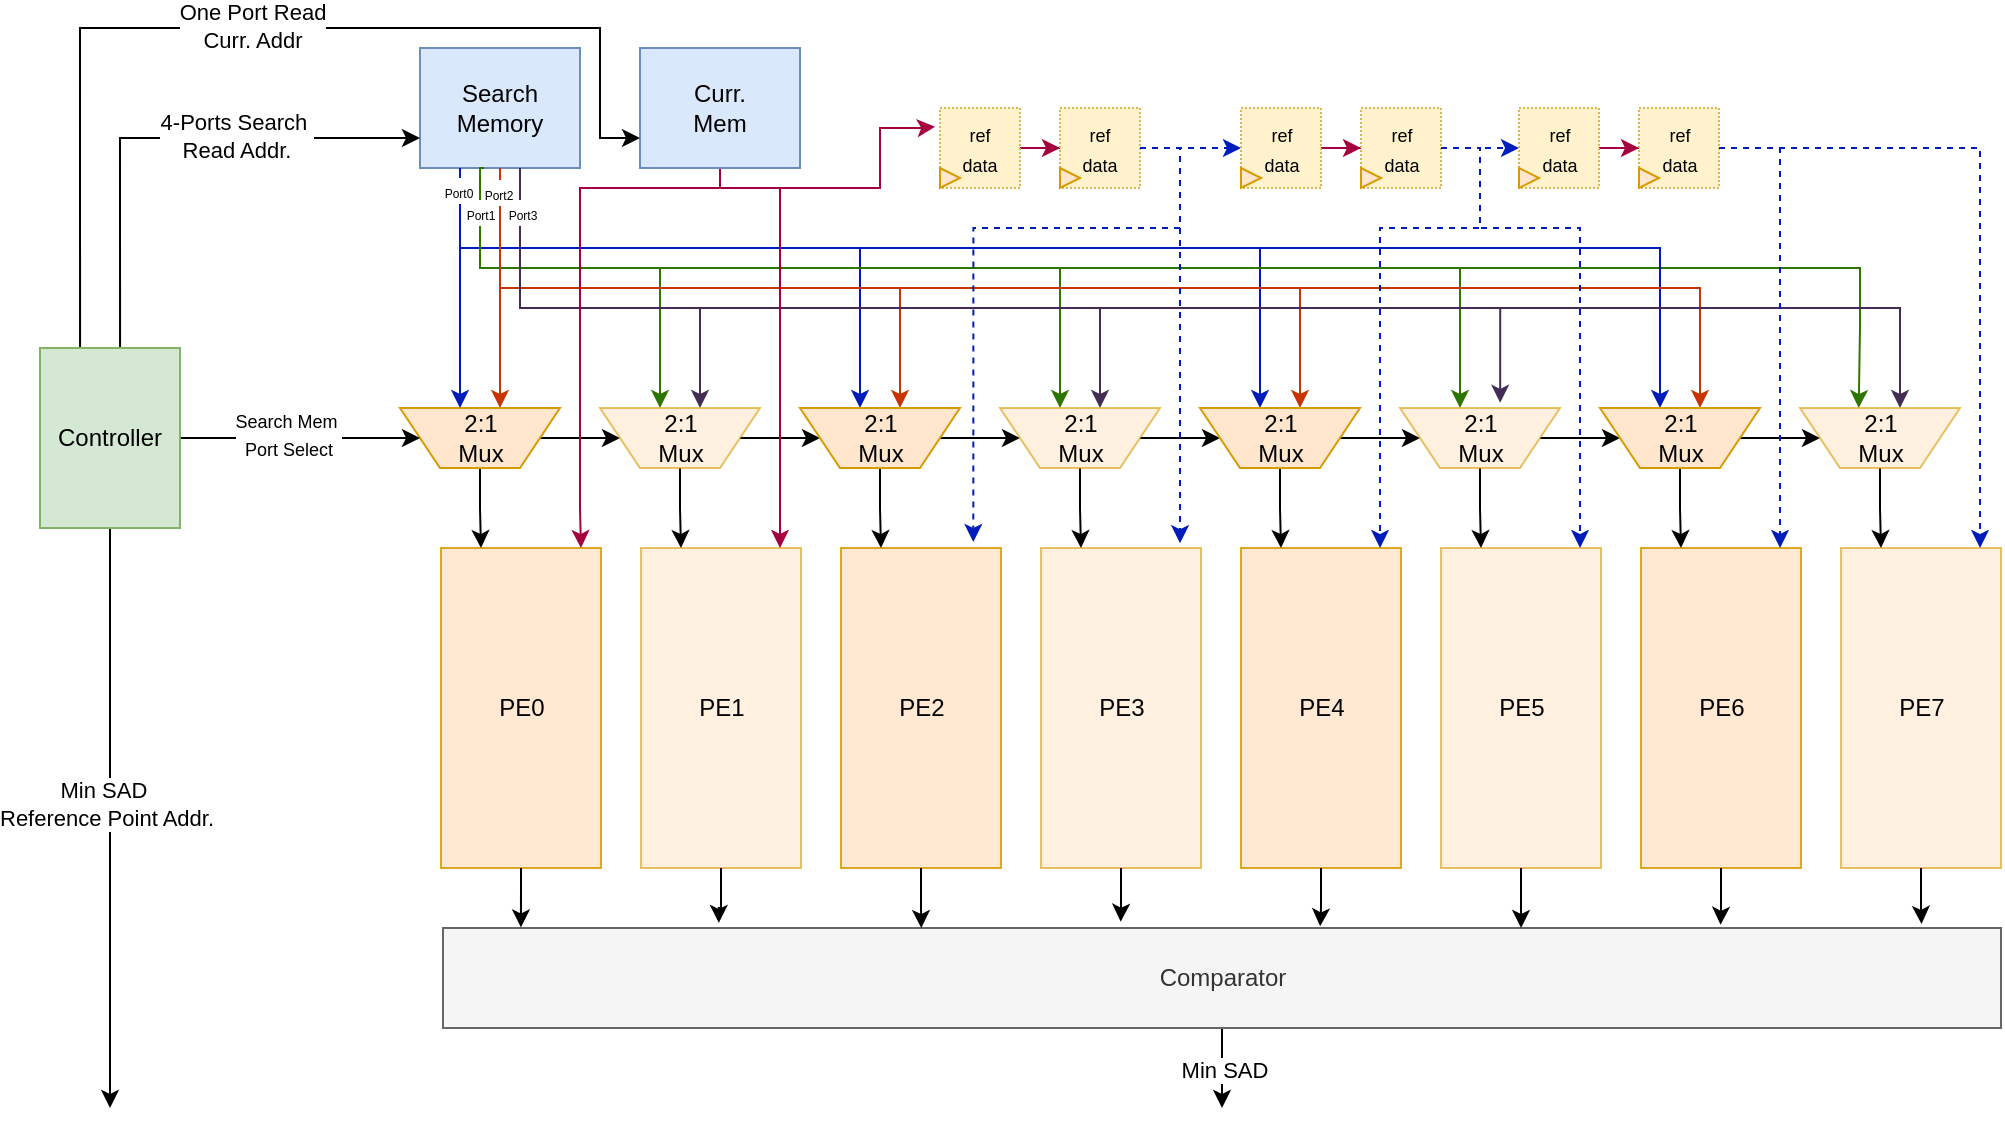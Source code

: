 <mxfile version="26.2.14">
  <diagram name="Page-1" id="6sj2_sBwCkuErFWZnI-U">
    <mxGraphModel dx="2003" dy="1590" grid="1" gridSize="10" guides="1" tooltips="1" connect="1" arrows="1" fold="1" page="1" pageScale="1" pageWidth="850" pageHeight="1100" math="0" shadow="0">
      <root>
        <mxCell id="0" />
        <mxCell id="1" parent="0" />
        <mxCell id="Qzq5Au75-i9ZICAU_dAc-1" value="PE0" style="rounded=0;whiteSpace=wrap;html=1;fillColor=#ffe6cc;strokeColor=#d79b00;opacity=85;" vertex="1" parent="1">
          <mxGeometry x="-239.5" y="300" width="80" height="160" as="geometry" />
        </mxCell>
        <mxCell id="Qzq5Au75-i9ZICAU_dAc-2" value="PE1" style="rounded=0;whiteSpace=wrap;html=1;fillColor=#ffe6cc;strokeColor=#d79b00;opacity=60;" vertex="1" parent="1">
          <mxGeometry x="-139.5" y="300" width="80" height="160" as="geometry" />
        </mxCell>
        <mxCell id="Qzq5Au75-i9ZICAU_dAc-3" value="PE2" style="rounded=0;whiteSpace=wrap;html=1;fillColor=#ffe6cc;strokeColor=#d79b00;opacity=85;" vertex="1" parent="1">
          <mxGeometry x="-39.5" y="300" width="80" height="160" as="geometry" />
        </mxCell>
        <mxCell id="Qzq5Au75-i9ZICAU_dAc-4" value="PE3" style="rounded=0;whiteSpace=wrap;html=1;opacity=60;fillColor=#ffe6cc;strokeColor=#d79b00;" vertex="1" parent="1">
          <mxGeometry x="60.5" y="300" width="80" height="160" as="geometry" />
        </mxCell>
        <mxCell id="Qzq5Au75-i9ZICAU_dAc-5" value="PE4" style="rounded=0;whiteSpace=wrap;html=1;fillColor=#ffe6cc;strokeColor=#d79b00;opacity=85;" vertex="1" parent="1">
          <mxGeometry x="160.5" y="300" width="80" height="160" as="geometry" />
        </mxCell>
        <mxCell id="Qzq5Au75-i9ZICAU_dAc-6" value="PE5" style="rounded=0;whiteSpace=wrap;html=1;opacity=60;fillColor=#ffe6cc;strokeColor=#d79b00;" vertex="1" parent="1">
          <mxGeometry x="260.5" y="300" width="80" height="160" as="geometry" />
        </mxCell>
        <mxCell id="Qzq5Au75-i9ZICAU_dAc-7" value="PE6" style="rounded=0;whiteSpace=wrap;html=1;fillColor=#ffe6cc;strokeColor=#d79b00;opacity=85;" vertex="1" parent="1">
          <mxGeometry x="360.5" y="300" width="80" height="160" as="geometry" />
        </mxCell>
        <mxCell id="Qzq5Au75-i9ZICAU_dAc-8" value="PE7" style="rounded=0;whiteSpace=wrap;html=1;opacity=60;fillColor=#ffe6cc;strokeColor=#d79b00;" vertex="1" parent="1">
          <mxGeometry x="460.5" y="300" width="80" height="160" as="geometry" />
        </mxCell>
        <mxCell id="Qzq5Au75-i9ZICAU_dAc-58" style="edgeStyle=orthogonalEdgeStyle;rounded=0;orthogonalLoop=1;jettySize=auto;html=1;entryX=0.633;entryY=1;entryDx=0;entryDy=0;entryPerimeter=0;fillColor=#60a917;strokeColor=#2D7600;" edge="1" parent="1" source="Qzq5Au75-i9ZICAU_dAc-9" target="Qzq5Au75-i9ZICAU_dAc-91">
          <mxGeometry relative="1" as="geometry">
            <mxPoint x="480" y="190" as="targetPoint" />
            <Array as="points">
              <mxPoint x="-220" y="160" />
              <mxPoint x="470" y="160" />
              <mxPoint x="470" y="190" />
              <mxPoint x="469" y="190" />
            </Array>
          </mxGeometry>
        </mxCell>
        <mxCell id="Qzq5Au75-i9ZICAU_dAc-9" value="Search Memory" style="rounded=0;whiteSpace=wrap;html=1;fillColor=#dae8fc;strokeColor=#6c8ebf;" vertex="1" parent="1">
          <mxGeometry x="-250" y="50" width="80" height="60" as="geometry" />
        </mxCell>
        <mxCell id="Qzq5Au75-i9ZICAU_dAc-26" style="edgeStyle=orthogonalEdgeStyle;rounded=0;orthogonalLoop=1;jettySize=auto;html=1;entryX=0.625;entryY=1;entryDx=0;entryDy=0;entryPerimeter=0;fillColor=#0050ef;strokeColor=#001DBC;" edge="1" parent="1" target="Qzq5Au75-i9ZICAU_dAc-76">
          <mxGeometry relative="1" as="geometry">
            <mxPoint x="-230" y="110" as="sourcePoint" />
            <mxPoint x="-30" y="180" as="targetPoint" />
            <Array as="points">
              <mxPoint x="-230" y="150" />
              <mxPoint x="-30" y="150" />
            </Array>
          </mxGeometry>
        </mxCell>
        <mxCell id="Qzq5Au75-i9ZICAU_dAc-27" style="edgeStyle=orthogonalEdgeStyle;rounded=0;orthogonalLoop=1;jettySize=auto;html=1;entryX=0.625;entryY=1;entryDx=0;entryDy=0;entryPerimeter=0;fillColor=#0050ef;strokeColor=#001DBC;" edge="1" parent="1" target="Qzq5Au75-i9ZICAU_dAc-88">
          <mxGeometry relative="1" as="geometry">
            <mxPoint x="-230" y="110" as="sourcePoint" />
            <mxPoint x="370" y="180" as="targetPoint" />
            <Array as="points">
              <mxPoint x="-230" y="150" />
              <mxPoint x="370" y="150" />
            </Array>
          </mxGeometry>
        </mxCell>
        <mxCell id="Qzq5Au75-i9ZICAU_dAc-28" style="edgeStyle=orthogonalEdgeStyle;rounded=0;orthogonalLoop=1;jettySize=auto;html=1;exitX=0.5;exitY=1;exitDx=0;exitDy=0;entryX=0.625;entryY=1;entryDx=0;entryDy=0;entryPerimeter=0;fillColor=#0050ef;strokeColor=#001DBC;" edge="1" parent="1" target="Qzq5Au75-i9ZICAU_dAc-82">
          <mxGeometry relative="1" as="geometry">
            <mxPoint x="-230" y="110" as="sourcePoint" />
            <mxPoint x="170" y="180" as="targetPoint" />
            <Array as="points">
              <mxPoint x="-230" y="150" />
              <mxPoint x="170" y="150" />
            </Array>
          </mxGeometry>
        </mxCell>
        <mxCell id="Qzq5Au75-i9ZICAU_dAc-37" style="edgeStyle=orthogonalEdgeStyle;rounded=0;orthogonalLoop=1;jettySize=auto;html=1;entryX=0.625;entryY=1;entryDx=0;entryDy=0;entryPerimeter=0;fillColor=#60a917;strokeColor=#2D7600;" edge="1" parent="1" target="Qzq5Au75-i9ZICAU_dAc-73">
          <mxGeometry relative="1" as="geometry">
            <mxPoint x="-220" y="120" as="sourcePoint" />
            <mxPoint x="-120" y="190" as="targetPoint" />
            <Array as="points">
              <mxPoint x="-220" y="160" />
              <mxPoint x="-130" y="160" />
            </Array>
          </mxGeometry>
        </mxCell>
        <mxCell id="Qzq5Au75-i9ZICAU_dAc-38" style="edgeStyle=orthogonalEdgeStyle;rounded=0;orthogonalLoop=1;jettySize=auto;html=1;entryX=0.625;entryY=1;entryDx=0;entryDy=0;entryPerimeter=0;fillColor=#60a917;strokeColor=#2D7600;" edge="1" parent="1" target="Qzq5Au75-i9ZICAU_dAc-79">
          <mxGeometry relative="1" as="geometry">
            <mxPoint x="-220" y="120" as="sourcePoint" />
            <mxPoint x="80" y="190" as="targetPoint" />
            <Array as="points">
              <mxPoint x="-220" y="160" />
              <mxPoint x="70" y="160" />
            </Array>
          </mxGeometry>
        </mxCell>
        <mxCell id="Qzq5Au75-i9ZICAU_dAc-39" style="edgeStyle=orthogonalEdgeStyle;rounded=0;orthogonalLoop=1;jettySize=auto;html=1;entryX=0.625;entryY=1;entryDx=0;entryDy=0;entryPerimeter=0;fillColor=#60a917;strokeColor=#2D7600;" edge="1" parent="1" target="Qzq5Au75-i9ZICAU_dAc-85">
          <mxGeometry relative="1" as="geometry">
            <mxPoint x="-218" y="110" as="sourcePoint" />
            <mxPoint x="270" y="190" as="targetPoint" />
            <Array as="points">
              <mxPoint x="-220" y="110" />
              <mxPoint x="-220" y="160" />
              <mxPoint x="270" y="160" />
            </Array>
          </mxGeometry>
        </mxCell>
        <mxCell id="Qzq5Au75-i9ZICAU_dAc-67" value="&lt;font style=&quot;font-size: 6px;&quot;&gt;Port1&lt;/font&gt;" style="edgeLabel;html=1;align=center;verticalAlign=middle;resizable=0;points=[];" vertex="1" connectable="0" parent="Qzq5Au75-i9ZICAU_dAc-39">
          <mxGeometry x="-0.931" relative="1" as="geometry">
            <mxPoint y="3" as="offset" />
          </mxGeometry>
        </mxCell>
        <mxCell id="Qzq5Au75-i9ZICAU_dAc-42" style="edgeStyle=orthogonalEdgeStyle;rounded=0;orthogonalLoop=1;jettySize=auto;html=1;entryX=0.375;entryY=1;entryDx=0;entryDy=0;entryPerimeter=0;fillColor=#fa6800;strokeColor=#C73500;" edge="1" parent="1" target="Qzq5Au75-i9ZICAU_dAc-76">
          <mxGeometry relative="1" as="geometry">
            <mxPoint x="-210" y="130" as="sourcePoint" />
            <mxPoint x="-10" y="200" as="targetPoint" />
            <Array as="points">
              <mxPoint x="-210" y="170" />
              <mxPoint x="-10" y="170" />
            </Array>
          </mxGeometry>
        </mxCell>
        <mxCell id="Qzq5Au75-i9ZICAU_dAc-43" style="edgeStyle=orthogonalEdgeStyle;rounded=0;orthogonalLoop=1;jettySize=auto;html=1;entryX=0.375;entryY=1;entryDx=0;entryDy=0;entryPerimeter=0;fillColor=#fa6800;strokeColor=#C73500;" edge="1" parent="1" target="Qzq5Au75-i9ZICAU_dAc-88">
          <mxGeometry relative="1" as="geometry">
            <mxPoint x="-210" y="130" as="sourcePoint" />
            <mxPoint x="390" y="200" as="targetPoint" />
            <Array as="points">
              <mxPoint x="-210" y="170" />
              <mxPoint x="390" y="170" />
            </Array>
          </mxGeometry>
        </mxCell>
        <mxCell id="Qzq5Au75-i9ZICAU_dAc-44" style="edgeStyle=orthogonalEdgeStyle;rounded=0;orthogonalLoop=1;jettySize=auto;html=1;exitX=0.5;exitY=1;exitDx=0;exitDy=0;entryX=0.375;entryY=1;entryDx=0;entryDy=0;entryPerimeter=0;fillColor=#fa6800;strokeColor=#C73500;" edge="1" parent="1" source="Qzq5Au75-i9ZICAU_dAc-9" target="Qzq5Au75-i9ZICAU_dAc-82">
          <mxGeometry relative="1" as="geometry">
            <mxPoint x="-210" y="130" as="sourcePoint" />
            <mxPoint x="190" y="200" as="targetPoint" />
            <Array as="points">
              <mxPoint x="-210" y="170" />
              <mxPoint x="190" y="170" />
            </Array>
          </mxGeometry>
        </mxCell>
        <mxCell id="Qzq5Au75-i9ZICAU_dAc-53" style="edgeStyle=orthogonalEdgeStyle;rounded=0;orthogonalLoop=1;jettySize=auto;html=1;entryX=0.375;entryY=1;entryDx=0;entryDy=0;entryPerimeter=0;fillColor=#76608a;strokeColor=#432D57;" edge="1" parent="1" target="Qzq5Au75-i9ZICAU_dAc-73">
          <mxGeometry relative="1" as="geometry">
            <mxPoint x="-200" y="140" as="sourcePoint" />
            <mxPoint x="-100" y="210" as="targetPoint" />
            <Array as="points">
              <mxPoint x="-200" y="180" />
              <mxPoint x="-110" y="180" />
            </Array>
          </mxGeometry>
        </mxCell>
        <mxCell id="Qzq5Au75-i9ZICAU_dAc-54" style="edgeStyle=orthogonalEdgeStyle;rounded=0;orthogonalLoop=1;jettySize=auto;html=1;entryX=0.375;entryY=1;entryDx=0;entryDy=0;entryPerimeter=0;fillColor=#76608a;strokeColor=#432D57;" edge="1" parent="1" target="Qzq5Au75-i9ZICAU_dAc-79">
          <mxGeometry relative="1" as="geometry">
            <mxPoint x="-200" y="140" as="sourcePoint" />
            <mxPoint x="100" y="210" as="targetPoint" />
            <Array as="points">
              <mxPoint x="-200" y="180" />
              <mxPoint x="90" y="180" />
            </Array>
          </mxGeometry>
        </mxCell>
        <mxCell id="Qzq5Au75-i9ZICAU_dAc-56" style="edgeStyle=orthogonalEdgeStyle;rounded=0;orthogonalLoop=1;jettySize=auto;html=1;exitX=0.625;exitY=1;exitDx=0;exitDy=0;exitPerimeter=0;entryX=0.375;entryY=1;entryDx=0;entryDy=0;entryPerimeter=0;fillColor=#76608a;strokeColor=#432D57;" edge="1" parent="1" source="Qzq5Au75-i9ZICAU_dAc-9" target="Qzq5Au75-i9ZICAU_dAc-91">
          <mxGeometry relative="1" as="geometry">
            <mxPoint x="-200" y="140" as="sourcePoint" />
            <mxPoint x="500" y="210" as="targetPoint" />
            <Array as="points">
              <mxPoint x="-200" y="180" />
              <mxPoint x="490" y="180" />
            </Array>
          </mxGeometry>
        </mxCell>
        <mxCell id="Qzq5Au75-i9ZICAU_dAc-71" style="edgeStyle=orthogonalEdgeStyle;rounded=0;orthogonalLoop=1;jettySize=auto;html=1;entryX=0.25;entryY=0;entryDx=0;entryDy=0;" edge="1" parent="1" source="Qzq5Au75-i9ZICAU_dAc-60" target="Qzq5Au75-i9ZICAU_dAc-1">
          <mxGeometry relative="1" as="geometry" />
        </mxCell>
        <mxCell id="Qzq5Au75-i9ZICAU_dAc-97" style="edgeStyle=orthogonalEdgeStyle;rounded=0;orthogonalLoop=1;jettySize=auto;html=1;exitX=0;exitY=0.5;exitDx=0;exitDy=0;entryX=1;entryY=0.5;entryDx=0;entryDy=0;" edge="1" parent="1" source="Qzq5Au75-i9ZICAU_dAc-60" target="Qzq5Au75-i9ZICAU_dAc-73">
          <mxGeometry relative="1" as="geometry" />
        </mxCell>
        <mxCell id="Qzq5Au75-i9ZICAU_dAc-60" value="" style="shape=trapezoid;perimeter=trapezoidPerimeter;whiteSpace=wrap;html=1;fixedSize=1;rotation=-180;fillColor=#ffe6cc;strokeColor=#d79b00;" vertex="1" parent="1">
          <mxGeometry x="-260" y="230" width="80" height="30" as="geometry" />
        </mxCell>
        <mxCell id="Qzq5Au75-i9ZICAU_dAc-61" value="2:1 Mux" style="text;html=1;align=center;verticalAlign=middle;whiteSpace=wrap;rounded=0;" vertex="1" parent="1">
          <mxGeometry x="-239.5" y="235" width="39" height="20" as="geometry" />
        </mxCell>
        <mxCell id="Qzq5Au75-i9ZICAU_dAc-72" style="edgeStyle=orthogonalEdgeStyle;rounded=0;orthogonalLoop=1;jettySize=auto;html=1;entryX=0.25;entryY=0;entryDx=0;entryDy=0;" edge="1" parent="1" source="Qzq5Au75-i9ZICAU_dAc-73" target="Qzq5Au75-i9ZICAU_dAc-2">
          <mxGeometry relative="1" as="geometry">
            <mxPoint x="-120" y="280" as="targetPoint" />
          </mxGeometry>
        </mxCell>
        <mxCell id="Qzq5Au75-i9ZICAU_dAc-98" style="edgeStyle=orthogonalEdgeStyle;rounded=0;orthogonalLoop=1;jettySize=auto;html=1;entryX=1;entryY=0.5;entryDx=0;entryDy=0;" edge="1" parent="1" source="Qzq5Au75-i9ZICAU_dAc-73" target="Qzq5Au75-i9ZICAU_dAc-76">
          <mxGeometry relative="1" as="geometry" />
        </mxCell>
        <mxCell id="Qzq5Au75-i9ZICAU_dAc-73" value="" style="shape=trapezoid;perimeter=trapezoidPerimeter;whiteSpace=wrap;html=1;fixedSize=1;rotation=-180;fillColor=#ffe6cc;strokeColor=#d79b00;opacity=60;" vertex="1" parent="1">
          <mxGeometry x="-160" y="230" width="80" height="30" as="geometry" />
        </mxCell>
        <mxCell id="Qzq5Au75-i9ZICAU_dAc-74" value="2:1 Mux" style="text;html=1;align=center;verticalAlign=middle;whiteSpace=wrap;rounded=0;" vertex="1" parent="1">
          <mxGeometry x="-139.5" y="235" width="39" height="20" as="geometry" />
        </mxCell>
        <mxCell id="Qzq5Au75-i9ZICAU_dAc-75" style="edgeStyle=orthogonalEdgeStyle;rounded=0;orthogonalLoop=1;jettySize=auto;html=1;entryX=0.25;entryY=0;entryDx=0;entryDy=0;" edge="1" parent="1" source="Qzq5Au75-i9ZICAU_dAc-76" target="Qzq5Au75-i9ZICAU_dAc-3">
          <mxGeometry relative="1" as="geometry">
            <mxPoint x="-20" y="280" as="targetPoint" />
          </mxGeometry>
        </mxCell>
        <mxCell id="Qzq5Au75-i9ZICAU_dAc-100" style="edgeStyle=orthogonalEdgeStyle;rounded=0;orthogonalLoop=1;jettySize=auto;html=1;" edge="1" parent="1" source="Qzq5Au75-i9ZICAU_dAc-76" target="Qzq5Au75-i9ZICAU_dAc-79">
          <mxGeometry relative="1" as="geometry" />
        </mxCell>
        <mxCell id="Qzq5Au75-i9ZICAU_dAc-76" value="" style="shape=trapezoid;perimeter=trapezoidPerimeter;whiteSpace=wrap;html=1;fixedSize=1;rotation=-180;fillColor=#ffe6cc;strokeColor=#d79b00;" vertex="1" parent="1">
          <mxGeometry x="-60" y="230" width="80" height="30" as="geometry" />
        </mxCell>
        <mxCell id="Qzq5Au75-i9ZICAU_dAc-77" value="2:1 Mux" style="text;html=1;align=center;verticalAlign=middle;whiteSpace=wrap;rounded=0;" vertex="1" parent="1">
          <mxGeometry x="-39.5" y="235" width="39" height="20" as="geometry" />
        </mxCell>
        <mxCell id="Qzq5Au75-i9ZICAU_dAc-78" style="edgeStyle=orthogonalEdgeStyle;rounded=0;orthogonalLoop=1;jettySize=auto;html=1;entryX=0.25;entryY=0;entryDx=0;entryDy=0;" edge="1" parent="1" source="Qzq5Au75-i9ZICAU_dAc-79" target="Qzq5Au75-i9ZICAU_dAc-4">
          <mxGeometry relative="1" as="geometry">
            <mxPoint x="80" y="280" as="targetPoint" />
          </mxGeometry>
        </mxCell>
        <mxCell id="Qzq5Au75-i9ZICAU_dAc-101" style="edgeStyle=orthogonalEdgeStyle;rounded=0;orthogonalLoop=1;jettySize=auto;html=1;" edge="1" parent="1" source="Qzq5Au75-i9ZICAU_dAc-79" target="Qzq5Au75-i9ZICAU_dAc-82">
          <mxGeometry relative="1" as="geometry" />
        </mxCell>
        <mxCell id="Qzq5Au75-i9ZICAU_dAc-79" value="" style="shape=trapezoid;perimeter=trapezoidPerimeter;whiteSpace=wrap;html=1;fixedSize=1;rotation=-180;opacity=60;fillColor=#ffe6cc;strokeColor=#d79b00;" vertex="1" parent="1">
          <mxGeometry x="40" y="230" width="80" height="30" as="geometry" />
        </mxCell>
        <mxCell id="Qzq5Au75-i9ZICAU_dAc-80" value="2:1 Mux" style="text;html=1;align=center;verticalAlign=middle;whiteSpace=wrap;rounded=0;" vertex="1" parent="1">
          <mxGeometry x="60.5" y="235" width="39" height="20" as="geometry" />
        </mxCell>
        <mxCell id="Qzq5Au75-i9ZICAU_dAc-81" style="edgeStyle=orthogonalEdgeStyle;rounded=0;orthogonalLoop=1;jettySize=auto;html=1;entryX=0.25;entryY=0;entryDx=0;entryDy=0;" edge="1" parent="1" source="Qzq5Au75-i9ZICAU_dAc-82" target="Qzq5Au75-i9ZICAU_dAc-5">
          <mxGeometry relative="1" as="geometry">
            <mxPoint x="180" y="280" as="targetPoint" />
          </mxGeometry>
        </mxCell>
        <mxCell id="Qzq5Au75-i9ZICAU_dAc-102" style="edgeStyle=orthogonalEdgeStyle;rounded=0;orthogonalLoop=1;jettySize=auto;html=1;exitX=0;exitY=0.5;exitDx=0;exitDy=0;" edge="1" parent="1" source="Qzq5Au75-i9ZICAU_dAc-82" target="Qzq5Au75-i9ZICAU_dAc-85">
          <mxGeometry relative="1" as="geometry" />
        </mxCell>
        <mxCell id="Qzq5Au75-i9ZICAU_dAc-82" value="" style="shape=trapezoid;perimeter=trapezoidPerimeter;whiteSpace=wrap;html=1;fixedSize=1;rotation=-180;fillColor=#ffe6cc;strokeColor=#d79b00;" vertex="1" parent="1">
          <mxGeometry x="140" y="230" width="80" height="30" as="geometry" />
        </mxCell>
        <mxCell id="Qzq5Au75-i9ZICAU_dAc-83" value="2:1 Mux" style="text;html=1;align=center;verticalAlign=middle;whiteSpace=wrap;rounded=0;" vertex="1" parent="1">
          <mxGeometry x="160.5" y="235" width="39" height="20" as="geometry" />
        </mxCell>
        <mxCell id="Qzq5Au75-i9ZICAU_dAc-84" style="edgeStyle=orthogonalEdgeStyle;rounded=0;orthogonalLoop=1;jettySize=auto;html=1;entryX=0.25;entryY=0;entryDx=0;entryDy=0;" edge="1" parent="1" source="Qzq5Au75-i9ZICAU_dAc-85" target="Qzq5Au75-i9ZICAU_dAc-6">
          <mxGeometry relative="1" as="geometry">
            <mxPoint x="280" y="280" as="targetPoint" />
          </mxGeometry>
        </mxCell>
        <mxCell id="Qzq5Au75-i9ZICAU_dAc-103" style="edgeStyle=orthogonalEdgeStyle;rounded=0;orthogonalLoop=1;jettySize=auto;html=1;exitX=0;exitY=0.5;exitDx=0;exitDy=0;" edge="1" parent="1" source="Qzq5Au75-i9ZICAU_dAc-85" target="Qzq5Au75-i9ZICAU_dAc-88">
          <mxGeometry relative="1" as="geometry" />
        </mxCell>
        <mxCell id="Qzq5Au75-i9ZICAU_dAc-85" value="" style="shape=trapezoid;perimeter=trapezoidPerimeter;whiteSpace=wrap;html=1;fixedSize=1;rotation=-180;opacity=60;fillColor=#ffe6cc;strokeColor=#d79b00;" vertex="1" parent="1">
          <mxGeometry x="240" y="230" width="80" height="30" as="geometry" />
        </mxCell>
        <mxCell id="Qzq5Au75-i9ZICAU_dAc-86" value="2:1 Mux" style="text;html=1;align=center;verticalAlign=middle;whiteSpace=wrap;rounded=0;" vertex="1" parent="1">
          <mxGeometry x="260.5" y="235" width="39" height="20" as="geometry" />
        </mxCell>
        <mxCell id="Qzq5Au75-i9ZICAU_dAc-87" style="edgeStyle=orthogonalEdgeStyle;rounded=0;orthogonalLoop=1;jettySize=auto;html=1;entryX=0.25;entryY=0;entryDx=0;entryDy=0;" edge="1" parent="1" source="Qzq5Au75-i9ZICAU_dAc-88" target="Qzq5Au75-i9ZICAU_dAc-7">
          <mxGeometry relative="1" as="geometry">
            <mxPoint x="380" y="280" as="targetPoint" />
          </mxGeometry>
        </mxCell>
        <mxCell id="Qzq5Au75-i9ZICAU_dAc-104" style="edgeStyle=orthogonalEdgeStyle;rounded=0;orthogonalLoop=1;jettySize=auto;html=1;exitX=0;exitY=0.5;exitDx=0;exitDy=0;" edge="1" parent="1" source="Qzq5Au75-i9ZICAU_dAc-88" target="Qzq5Au75-i9ZICAU_dAc-91">
          <mxGeometry relative="1" as="geometry" />
        </mxCell>
        <mxCell id="Qzq5Au75-i9ZICAU_dAc-88" value="" style="shape=trapezoid;perimeter=trapezoidPerimeter;whiteSpace=wrap;html=1;fixedSize=1;rotation=-180;fillColor=#ffe6cc;strokeColor=#d79b00;" vertex="1" parent="1">
          <mxGeometry x="340" y="230" width="80" height="30" as="geometry" />
        </mxCell>
        <mxCell id="Qzq5Au75-i9ZICAU_dAc-89" value="2:1 Mux" style="text;html=1;align=center;verticalAlign=middle;whiteSpace=wrap;rounded=0;" vertex="1" parent="1">
          <mxGeometry x="360.5" y="235" width="39" height="20" as="geometry" />
        </mxCell>
        <mxCell id="Qzq5Au75-i9ZICAU_dAc-90" style="edgeStyle=orthogonalEdgeStyle;rounded=0;orthogonalLoop=1;jettySize=auto;html=1;entryX=0.25;entryY=0;entryDx=0;entryDy=0;" edge="1" parent="1" source="Qzq5Au75-i9ZICAU_dAc-91" target="Qzq5Au75-i9ZICAU_dAc-8">
          <mxGeometry relative="1" as="geometry">
            <mxPoint x="480" y="280" as="targetPoint" />
          </mxGeometry>
        </mxCell>
        <mxCell id="Qzq5Au75-i9ZICAU_dAc-91" value="" style="shape=trapezoid;perimeter=trapezoidPerimeter;whiteSpace=wrap;html=1;fixedSize=1;rotation=-180;opacity=60;fillColor=#ffe6cc;strokeColor=#d79b00;" vertex="1" parent="1">
          <mxGeometry x="440" y="230" width="80" height="30" as="geometry" />
        </mxCell>
        <mxCell id="Qzq5Au75-i9ZICAU_dAc-92" value="2:1 Mux" style="text;html=1;align=center;verticalAlign=middle;whiteSpace=wrap;rounded=0;" vertex="1" parent="1">
          <mxGeometry x="460.5" y="235" width="39" height="20" as="geometry" />
        </mxCell>
        <mxCell id="Qzq5Au75-i9ZICAU_dAc-93" style="edgeStyle=orthogonalEdgeStyle;rounded=0;orthogonalLoop=1;jettySize=auto;html=1;entryX=0.374;entryY=1.087;entryDx=0;entryDy=0;entryPerimeter=0;fillColor=#76608a;strokeColor=#432D57;" edge="1" parent="1" source="Qzq5Au75-i9ZICAU_dAc-9" target="Qzq5Au75-i9ZICAU_dAc-85">
          <mxGeometry relative="1" as="geometry">
            <Array as="points">
              <mxPoint x="-200" y="180" />
              <mxPoint x="290" y="180" />
            </Array>
          </mxGeometry>
        </mxCell>
        <mxCell id="Qzq5Au75-i9ZICAU_dAc-94" value="&lt;span style=&quot;font-size: 6px;&quot;&gt;Port3&lt;/span&gt;" style="edgeLabel;html=1;align=center;verticalAlign=middle;resizable=0;points=[];" vertex="1" connectable="0" parent="Qzq5Au75-i9ZICAU_dAc-93">
          <mxGeometry x="-0.941" y="-2" relative="1" as="geometry">
            <mxPoint x="3" y="4" as="offset" />
          </mxGeometry>
        </mxCell>
        <mxCell id="Qzq5Au75-i9ZICAU_dAc-96" value="" style="endArrow=classic;html=1;rounded=0;entryX=1;entryY=0.5;entryDx=0;entryDy=0;exitX=1;exitY=0.5;exitDx=0;exitDy=0;" edge="1" parent="1" target="Qzq5Au75-i9ZICAU_dAc-60">
          <mxGeometry width="50" height="50" relative="1" as="geometry">
            <mxPoint x="-369.5" y="245" as="sourcePoint" />
            <mxPoint x="-320" y="240" as="targetPoint" />
          </mxGeometry>
        </mxCell>
        <mxCell id="Qzq5Au75-i9ZICAU_dAc-105" value="&lt;font style=&quot;font-size: 9px;&quot;&gt;Search Mem&amp;nbsp;&lt;/font&gt;&lt;div&gt;&lt;font style=&quot;font-size: 9px;&quot;&gt;Port Select&lt;/font&gt;&lt;/div&gt;" style="edgeLabel;html=1;align=center;verticalAlign=middle;resizable=0;points=[];" vertex="1" connectable="0" parent="Qzq5Au75-i9ZICAU_dAc-96">
          <mxGeometry x="-0.108" y="2" relative="1" as="geometry">
            <mxPoint as="offset" />
          </mxGeometry>
        </mxCell>
        <mxCell id="Qzq5Au75-i9ZICAU_dAc-116" style="edgeStyle=orthogonalEdgeStyle;rounded=0;orthogonalLoop=1;jettySize=auto;html=1;entryX=0.75;entryY=0;entryDx=0;entryDy=0;fillColor=#d80073;strokeColor=#A50040;" edge="1" parent="1" source="Qzq5Au75-i9ZICAU_dAc-112">
          <mxGeometry relative="1" as="geometry">
            <mxPoint x="-169.5" y="300" as="targetPoint" />
            <Array as="points">
              <mxPoint x="-100" y="120" />
              <mxPoint x="-170" y="120" />
              <mxPoint x="-170" y="280" />
            </Array>
          </mxGeometry>
        </mxCell>
        <mxCell id="Qzq5Au75-i9ZICAU_dAc-117" style="edgeStyle=orthogonalEdgeStyle;rounded=0;orthogonalLoop=1;jettySize=auto;html=1;fillColor=#d80073;strokeColor=#A50040;" edge="1" parent="1" source="Qzq5Au75-i9ZICAU_dAc-112">
          <mxGeometry relative="1" as="geometry">
            <mxPoint x="-70" y="300" as="targetPoint" />
            <Array as="points">
              <mxPoint x="-100" y="120" />
              <mxPoint x="-70" y="120" />
            </Array>
          </mxGeometry>
        </mxCell>
        <mxCell id="Qzq5Au75-i9ZICAU_dAc-169" style="edgeStyle=orthogonalEdgeStyle;rounded=0;orthogonalLoop=1;jettySize=auto;html=1;entryX=-0.061;entryY=0.233;entryDx=0;entryDy=0;fillColor=#d80073;strokeColor=#A50040;entryPerimeter=0;" edge="1" parent="1" source="Qzq5Au75-i9ZICAU_dAc-112" target="Qzq5Au75-i9ZICAU_dAc-155">
          <mxGeometry relative="1" as="geometry">
            <Array as="points">
              <mxPoint x="-100" y="120" />
              <mxPoint x="-20" y="120" />
              <mxPoint x="-20" y="90" />
              <mxPoint y="90" />
            </Array>
          </mxGeometry>
        </mxCell>
        <mxCell id="Qzq5Au75-i9ZICAU_dAc-112" value="Curr.&lt;br&gt;Mem" style="rounded=0;whiteSpace=wrap;html=1;fillColor=#dae8fc;strokeColor=#6c8ebf;" vertex="1" parent="1">
          <mxGeometry x="-140" y="50" width="80" height="60" as="geometry" />
        </mxCell>
        <mxCell id="Qzq5Au75-i9ZICAU_dAc-113" style="edgeStyle=orthogonalEdgeStyle;rounded=0;orthogonalLoop=1;jettySize=auto;html=1;entryX=0.375;entryY=1;entryDx=0;entryDy=0;entryPerimeter=0;fillColor=#fa6800;strokeColor=#C73500;" edge="1" parent="1" source="Qzq5Au75-i9ZICAU_dAc-9" target="Qzq5Au75-i9ZICAU_dAc-60">
          <mxGeometry relative="1" as="geometry" />
        </mxCell>
        <mxCell id="Qzq5Au75-i9ZICAU_dAc-132" value="&lt;font style=&quot;font-size: 6px;&quot;&gt;Port2&lt;/font&gt;" style="edgeLabel;html=1;align=center;verticalAlign=middle;resizable=0;points=[];" vertex="1" connectable="0" parent="Qzq5Au75-i9ZICAU_dAc-113">
          <mxGeometry x="-0.798" y="-1" relative="1" as="geometry">
            <mxPoint as="offset" />
          </mxGeometry>
        </mxCell>
        <mxCell id="Qzq5Au75-i9ZICAU_dAc-114" style="edgeStyle=orthogonalEdgeStyle;rounded=0;orthogonalLoop=1;jettySize=auto;html=1;entryX=0.625;entryY=1;entryDx=0;entryDy=0;entryPerimeter=0;fillColor=#0050ef;strokeColor=#001DBC;" edge="1" parent="1" source="Qzq5Au75-i9ZICAU_dAc-9" target="Qzq5Au75-i9ZICAU_dAc-60">
          <mxGeometry relative="1" as="geometry">
            <Array as="points">
              <mxPoint x="-230" y="140" />
              <mxPoint x="-230" y="140" />
            </Array>
          </mxGeometry>
        </mxCell>
        <mxCell id="Qzq5Au75-i9ZICAU_dAc-131" value="&lt;font style=&quot;font-size: 6px;&quot;&gt;Port0&lt;/font&gt;" style="edgeLabel;html=1;align=center;verticalAlign=middle;resizable=0;points=[];" vertex="1" connectable="0" parent="Qzq5Au75-i9ZICAU_dAc-114">
          <mxGeometry x="-0.826" y="1" relative="1" as="geometry">
            <mxPoint x="-2" as="offset" />
          </mxGeometry>
        </mxCell>
        <mxCell id="Qzq5Au75-i9ZICAU_dAc-135" style="edgeStyle=orthogonalEdgeStyle;rounded=0;orthogonalLoop=1;jettySize=auto;html=1;entryX=0;entryY=0.75;entryDx=0;entryDy=0;" edge="1" parent="1" target="Qzq5Au75-i9ZICAU_dAc-9">
          <mxGeometry relative="1" as="geometry">
            <mxPoint x="-399.971" y="204.75" as="sourcePoint" />
            <Array as="points">
              <mxPoint x="-400" y="95" />
            </Array>
          </mxGeometry>
        </mxCell>
        <mxCell id="Qzq5Au75-i9ZICAU_dAc-136" value="4-Ports Search&amp;nbsp;&lt;div&gt;Read Addr.&lt;/div&gt;" style="edgeLabel;html=1;align=center;verticalAlign=middle;resizable=0;points=[];" vertex="1" connectable="0" parent="Qzq5Au75-i9ZICAU_dAc-135">
          <mxGeometry x="0.291" y="1" relative="1" as="geometry">
            <mxPoint as="offset" />
          </mxGeometry>
        </mxCell>
        <mxCell id="Qzq5Au75-i9ZICAU_dAc-137" style="edgeStyle=orthogonalEdgeStyle;rounded=0;orthogonalLoop=1;jettySize=auto;html=1;entryX=0;entryY=0.75;entryDx=0;entryDy=0;" edge="1" parent="1" target="Qzq5Au75-i9ZICAU_dAc-112">
          <mxGeometry relative="1" as="geometry">
            <mxPoint x="-419.971" y="204.75" as="sourcePoint" />
            <Array as="points">
              <mxPoint x="-420" y="40" />
              <mxPoint x="-160" y="40" />
              <mxPoint x="-160" y="95" />
            </Array>
          </mxGeometry>
        </mxCell>
        <mxCell id="Qzq5Au75-i9ZICAU_dAc-139" value="One Port Read&lt;div&gt;Curr. Addr&lt;/div&gt;" style="edgeLabel;html=1;align=center;verticalAlign=middle;resizable=0;points=[];" vertex="1" connectable="0" parent="Qzq5Au75-i9ZICAU_dAc-137">
          <mxGeometry x="0.005" y="1" relative="1" as="geometry">
            <mxPoint as="offset" />
          </mxGeometry>
        </mxCell>
        <mxCell id="Qzq5Au75-i9ZICAU_dAc-151" style="edgeStyle=orthogonalEdgeStyle;rounded=0;orthogonalLoop=1;jettySize=auto;html=1;" edge="1" parent="1" source="Qzq5Au75-i9ZICAU_dAc-140">
          <mxGeometry relative="1" as="geometry">
            <mxPoint x="151" y="580" as="targetPoint" />
          </mxGeometry>
        </mxCell>
        <mxCell id="Qzq5Au75-i9ZICAU_dAc-154" value="Min SAD" style="edgeLabel;html=1;align=center;verticalAlign=middle;resizable=0;points=[];" vertex="1" connectable="0" parent="Qzq5Au75-i9ZICAU_dAc-151">
          <mxGeometry x="0.041" relative="1" as="geometry">
            <mxPoint as="offset" />
          </mxGeometry>
        </mxCell>
        <mxCell id="Qzq5Au75-i9ZICAU_dAc-140" value="Comparator" style="rounded=0;whiteSpace=wrap;html=1;fillColor=#f5f5f5;strokeColor=#666666;fontColor=#333333;" vertex="1" parent="1">
          <mxGeometry x="-238.5" y="490" width="779" height="50" as="geometry" />
        </mxCell>
        <mxCell id="Qzq5Au75-i9ZICAU_dAc-152" style="edgeStyle=orthogonalEdgeStyle;rounded=0;orthogonalLoop=1;jettySize=auto;html=1;" edge="1" parent="1" source="Qzq5Au75-i9ZICAU_dAc-141">
          <mxGeometry relative="1" as="geometry">
            <mxPoint x="-405" y="580" as="targetPoint" />
          </mxGeometry>
        </mxCell>
        <mxCell id="Qzq5Au75-i9ZICAU_dAc-153" value="Min SAD&amp;nbsp;&lt;div&gt;Reference Point Addr.&lt;/div&gt;" style="edgeLabel;html=1;align=center;verticalAlign=middle;resizable=0;points=[];" vertex="1" connectable="0" parent="Qzq5Au75-i9ZICAU_dAc-152">
          <mxGeometry x="-0.054" y="-2" relative="1" as="geometry">
            <mxPoint as="offset" />
          </mxGeometry>
        </mxCell>
        <mxCell id="Qzq5Au75-i9ZICAU_dAc-141" value="Controller" style="rounded=0;whiteSpace=wrap;html=1;fillColor=#d5e8d4;strokeColor=#82b366;" vertex="1" parent="1">
          <mxGeometry x="-440" y="200" width="70" height="90" as="geometry" />
        </mxCell>
        <mxCell id="Qzq5Au75-i9ZICAU_dAc-142" style="edgeStyle=orthogonalEdgeStyle;rounded=0;orthogonalLoop=1;jettySize=auto;html=1;entryX=0.05;entryY=-0.006;entryDx=0;entryDy=0;entryPerimeter=0;" edge="1" parent="1" source="Qzq5Au75-i9ZICAU_dAc-1" target="Qzq5Au75-i9ZICAU_dAc-140">
          <mxGeometry relative="1" as="geometry" />
        </mxCell>
        <mxCell id="Qzq5Au75-i9ZICAU_dAc-143" style="edgeStyle=orthogonalEdgeStyle;rounded=0;orthogonalLoop=1;jettySize=auto;html=1;entryX=0.177;entryY=-0.051;entryDx=0;entryDy=0;entryPerimeter=0;" edge="1" parent="1" source="Qzq5Au75-i9ZICAU_dAc-2" target="Qzq5Au75-i9ZICAU_dAc-140">
          <mxGeometry relative="1" as="geometry" />
        </mxCell>
        <mxCell id="Qzq5Au75-i9ZICAU_dAc-144" style="edgeStyle=orthogonalEdgeStyle;rounded=0;orthogonalLoop=1;jettySize=auto;html=1;entryX=0.307;entryY=0;entryDx=0;entryDy=0;entryPerimeter=0;" edge="1" parent="1" source="Qzq5Au75-i9ZICAU_dAc-3" target="Qzq5Au75-i9ZICAU_dAc-140">
          <mxGeometry relative="1" as="geometry" />
        </mxCell>
        <mxCell id="Qzq5Au75-i9ZICAU_dAc-145" style="edgeStyle=orthogonalEdgeStyle;rounded=0;orthogonalLoop=1;jettySize=auto;html=1;entryX=0.435;entryY=-0.063;entryDx=0;entryDy=0;entryPerimeter=0;" edge="1" parent="1" source="Qzq5Au75-i9ZICAU_dAc-4" target="Qzq5Au75-i9ZICAU_dAc-140">
          <mxGeometry relative="1" as="geometry" />
        </mxCell>
        <mxCell id="Qzq5Au75-i9ZICAU_dAc-146" style="edgeStyle=orthogonalEdgeStyle;rounded=0;orthogonalLoop=1;jettySize=auto;html=1;entryX=0.563;entryY=-0.017;entryDx=0;entryDy=0;entryPerimeter=0;" edge="1" parent="1" source="Qzq5Au75-i9ZICAU_dAc-5" target="Qzq5Au75-i9ZICAU_dAc-140">
          <mxGeometry relative="1" as="geometry" />
        </mxCell>
        <mxCell id="Qzq5Au75-i9ZICAU_dAc-148" style="edgeStyle=orthogonalEdgeStyle;rounded=0;orthogonalLoop=1;jettySize=auto;html=1;entryX=0.692;entryY=0;entryDx=0;entryDy=0;entryPerimeter=0;" edge="1" parent="1" source="Qzq5Au75-i9ZICAU_dAc-6" target="Qzq5Au75-i9ZICAU_dAc-140">
          <mxGeometry relative="1" as="geometry" />
        </mxCell>
        <mxCell id="Qzq5Au75-i9ZICAU_dAc-149" style="edgeStyle=orthogonalEdgeStyle;rounded=0;orthogonalLoop=1;jettySize=auto;html=1;entryX=0.82;entryY=-0.032;entryDx=0;entryDy=0;entryPerimeter=0;" edge="1" parent="1" source="Qzq5Au75-i9ZICAU_dAc-7" target="Qzq5Au75-i9ZICAU_dAc-140">
          <mxGeometry relative="1" as="geometry" />
        </mxCell>
        <mxCell id="Qzq5Au75-i9ZICAU_dAc-150" style="edgeStyle=orthogonalEdgeStyle;rounded=0;orthogonalLoop=1;jettySize=auto;html=1;entryX=0.949;entryY=-0.041;entryDx=0;entryDy=0;entryPerimeter=0;" edge="1" parent="1" source="Qzq5Au75-i9ZICAU_dAc-8" target="Qzq5Au75-i9ZICAU_dAc-140">
          <mxGeometry relative="1" as="geometry" />
        </mxCell>
        <mxCell id="Qzq5Au75-i9ZICAU_dAc-170" style="edgeStyle=orthogonalEdgeStyle;rounded=0;orthogonalLoop=1;jettySize=auto;html=1;entryX=0;entryY=0.5;entryDx=0;entryDy=0;fillColor=#d80073;strokeColor=#A50040;" edge="1" parent="1" source="Qzq5Au75-i9ZICAU_dAc-155" target="Qzq5Au75-i9ZICAU_dAc-159">
          <mxGeometry relative="1" as="geometry" />
        </mxCell>
        <mxCell id="Qzq5Au75-i9ZICAU_dAc-155" value="&lt;font style=&quot;font-size: 9px;&quot;&gt;ref&lt;br&gt;data&lt;/font&gt;" style="whiteSpace=wrap;html=1;aspect=fixed;dashed=1;dashPattern=1 1;fillColor=#fff2cc;strokeColor=#d6b656;" vertex="1" parent="1">
          <mxGeometry x="10" y="80" width="40" height="40" as="geometry" />
        </mxCell>
        <mxCell id="Qzq5Au75-i9ZICAU_dAc-158" value="" style="triangle;whiteSpace=wrap;html=1;fillColor=#ffe6cc;strokeColor=#d79b00;" vertex="1" parent="1">
          <mxGeometry x="10" y="110" width="10" height="10" as="geometry" />
        </mxCell>
        <mxCell id="Qzq5Au75-i9ZICAU_dAc-177" style="edgeStyle=orthogonalEdgeStyle;rounded=0;orthogonalLoop=1;jettySize=auto;html=1;entryX=0;entryY=0.5;entryDx=0;entryDy=0;fillColor=#0050ef;strokeColor=#001DBC;dashed=1;" edge="1" parent="1" source="Qzq5Au75-i9ZICAU_dAc-159" target="Qzq5Au75-i9ZICAU_dAc-161">
          <mxGeometry relative="1" as="geometry" />
        </mxCell>
        <mxCell id="Qzq5Au75-i9ZICAU_dAc-159" value="&lt;font style=&quot;font-size: 9px;&quot;&gt;ref&lt;br&gt;data&lt;/font&gt;" style="whiteSpace=wrap;html=1;aspect=fixed;dashed=1;dashPattern=1 1;fillColor=#fff2cc;strokeColor=#d6b656;" vertex="1" parent="1">
          <mxGeometry x="70" y="80" width="40" height="40" as="geometry" />
        </mxCell>
        <mxCell id="Qzq5Au75-i9ZICAU_dAc-160" value="" style="triangle;whiteSpace=wrap;html=1;fillColor=#ffe6cc;strokeColor=#d79b00;" vertex="1" parent="1">
          <mxGeometry x="70" y="110" width="10" height="10" as="geometry" />
        </mxCell>
        <mxCell id="Qzq5Au75-i9ZICAU_dAc-172" style="edgeStyle=orthogonalEdgeStyle;rounded=0;orthogonalLoop=1;jettySize=auto;html=1;entryX=0;entryY=0.5;entryDx=0;entryDy=0;fillColor=#d80073;strokeColor=#A50040;" edge="1" parent="1" source="Qzq5Au75-i9ZICAU_dAc-161" target="Qzq5Au75-i9ZICAU_dAc-163">
          <mxGeometry relative="1" as="geometry" />
        </mxCell>
        <mxCell id="Qzq5Au75-i9ZICAU_dAc-161" value="&lt;font style=&quot;font-size: 9px;&quot;&gt;ref&lt;br&gt;data&lt;/font&gt;" style="whiteSpace=wrap;html=1;aspect=fixed;dashed=1;dashPattern=1 1;fillColor=#fff2cc;strokeColor=#d6b656;" vertex="1" parent="1">
          <mxGeometry x="160.5" y="80" width="40" height="40" as="geometry" />
        </mxCell>
        <mxCell id="Qzq5Au75-i9ZICAU_dAc-162" value="" style="triangle;whiteSpace=wrap;html=1;fillColor=#ffe6cc;strokeColor=#d79b00;" vertex="1" parent="1">
          <mxGeometry x="160.5" y="110" width="10" height="10" as="geometry" />
        </mxCell>
        <mxCell id="Qzq5Au75-i9ZICAU_dAc-173" style="edgeStyle=orthogonalEdgeStyle;rounded=0;orthogonalLoop=1;jettySize=auto;html=1;entryX=0;entryY=0.5;entryDx=0;entryDy=0;fillColor=#0050ef;strokeColor=#001DBC;dashed=1;" edge="1" parent="1" source="Qzq5Au75-i9ZICAU_dAc-163" target="Qzq5Au75-i9ZICAU_dAc-165">
          <mxGeometry relative="1" as="geometry" />
        </mxCell>
        <mxCell id="Qzq5Au75-i9ZICAU_dAc-163" value="&lt;font style=&quot;font-size: 9px;&quot;&gt;ref&lt;br&gt;data&lt;/font&gt;" style="whiteSpace=wrap;html=1;aspect=fixed;dashed=1;dashPattern=1 1;fillColor=#fff2cc;strokeColor=#d6b656;" vertex="1" parent="1">
          <mxGeometry x="220.5" y="80" width="40" height="40" as="geometry" />
        </mxCell>
        <mxCell id="Qzq5Au75-i9ZICAU_dAc-164" value="" style="triangle;whiteSpace=wrap;html=1;fillColor=#ffe6cc;strokeColor=#d79b00;" vertex="1" parent="1">
          <mxGeometry x="220.5" y="110" width="10" height="10" as="geometry" />
        </mxCell>
        <mxCell id="Qzq5Au75-i9ZICAU_dAc-174" style="edgeStyle=orthogonalEdgeStyle;rounded=0;orthogonalLoop=1;jettySize=auto;html=1;entryX=0;entryY=0.5;entryDx=0;entryDy=0;fillColor=#d80073;strokeColor=#A50040;" edge="1" parent="1" source="Qzq5Au75-i9ZICAU_dAc-165" target="Qzq5Au75-i9ZICAU_dAc-167">
          <mxGeometry relative="1" as="geometry" />
        </mxCell>
        <mxCell id="Qzq5Au75-i9ZICAU_dAc-165" value="&lt;font style=&quot;font-size: 9px;&quot;&gt;ref&lt;br&gt;data&lt;/font&gt;" style="whiteSpace=wrap;html=1;aspect=fixed;dashed=1;dashPattern=1 1;fillColor=#fff2cc;strokeColor=#d6b656;" vertex="1" parent="1">
          <mxGeometry x="299.5" y="80" width="40" height="40" as="geometry" />
        </mxCell>
        <mxCell id="Qzq5Au75-i9ZICAU_dAc-166" value="" style="triangle;whiteSpace=wrap;html=1;fillColor=#ffe6cc;strokeColor=#d79b00;" vertex="1" parent="1">
          <mxGeometry x="299.5" y="110" width="10" height="10" as="geometry" />
        </mxCell>
        <mxCell id="Qzq5Au75-i9ZICAU_dAc-167" value="&lt;font style=&quot;font-size: 9px;&quot;&gt;ref&lt;br&gt;data&lt;/font&gt;" style="whiteSpace=wrap;html=1;aspect=fixed;dashed=1;dashPattern=1 1;fillColor=#fff2cc;strokeColor=#d6b656;" vertex="1" parent="1">
          <mxGeometry x="359.5" y="80" width="40" height="40" as="geometry" />
        </mxCell>
        <mxCell id="Qzq5Au75-i9ZICAU_dAc-168" value="" style="triangle;whiteSpace=wrap;html=1;fillColor=#ffe6cc;strokeColor=#d79b00;" vertex="1" parent="1">
          <mxGeometry x="359.5" y="110" width="10" height="10" as="geometry" />
        </mxCell>
        <mxCell id="Qzq5Au75-i9ZICAU_dAc-178" style="edgeStyle=orthogonalEdgeStyle;rounded=0;orthogonalLoop=1;jettySize=auto;html=1;entryX=0.827;entryY=-0.019;entryDx=0;entryDy=0;entryPerimeter=0;fillColor=#0050ef;strokeColor=#001DBC;dashed=1;" edge="1" parent="1" source="Qzq5Au75-i9ZICAU_dAc-159" target="Qzq5Au75-i9ZICAU_dAc-3">
          <mxGeometry relative="1" as="geometry">
            <Array as="points">
              <mxPoint x="130" y="100" />
              <mxPoint x="130" y="140" />
              <mxPoint x="27" y="140" />
            </Array>
          </mxGeometry>
        </mxCell>
        <mxCell id="Qzq5Au75-i9ZICAU_dAc-179" style="edgeStyle=orthogonalEdgeStyle;rounded=0;orthogonalLoop=1;jettySize=auto;html=1;entryX=0.869;entryY=-0.015;entryDx=0;entryDy=0;entryPerimeter=0;fillColor=#0050ef;strokeColor=#001DBC;dashed=1;" edge="1" parent="1" source="Qzq5Au75-i9ZICAU_dAc-159" target="Qzq5Au75-i9ZICAU_dAc-4">
          <mxGeometry relative="1" as="geometry">
            <Array as="points">
              <mxPoint x="130" y="100" />
            </Array>
          </mxGeometry>
        </mxCell>
        <mxCell id="Qzq5Au75-i9ZICAU_dAc-183" style="edgeStyle=orthogonalEdgeStyle;rounded=0;orthogonalLoop=1;jettySize=auto;html=1;entryX=0.869;entryY=0;entryDx=0;entryDy=0;entryPerimeter=0;fillColor=#0050ef;strokeColor=#001DBC;dashed=1;" edge="1" parent="1" source="Qzq5Au75-i9ZICAU_dAc-163" target="Qzq5Au75-i9ZICAU_dAc-6">
          <mxGeometry relative="1" as="geometry">
            <Array as="points">
              <mxPoint x="280" y="100" />
              <mxPoint x="280" y="140" />
              <mxPoint x="330" y="140" />
            </Array>
          </mxGeometry>
        </mxCell>
        <mxCell id="Qzq5Au75-i9ZICAU_dAc-184" style="edgeStyle=orthogonalEdgeStyle;rounded=0;orthogonalLoop=1;jettySize=auto;html=1;entryX=0.869;entryY=0;entryDx=0;entryDy=0;entryPerimeter=0;fillColor=#0050ef;strokeColor=#001DBC;dashed=1;" edge="1" parent="1" source="Qzq5Au75-i9ZICAU_dAc-163" target="Qzq5Au75-i9ZICAU_dAc-5">
          <mxGeometry relative="1" as="geometry">
            <Array as="points">
              <mxPoint x="280" y="100" />
              <mxPoint x="280" y="140" />
              <mxPoint x="230" y="140" />
            </Array>
          </mxGeometry>
        </mxCell>
        <mxCell id="Qzq5Au75-i9ZICAU_dAc-186" style="edgeStyle=orthogonalEdgeStyle;rounded=0;orthogonalLoop=1;jettySize=auto;html=1;entryX=0.869;entryY=0;entryDx=0;entryDy=0;entryPerimeter=0;fillColor=#0050ef;strokeColor=#001DBC;dashed=1;" edge="1" parent="1" source="Qzq5Au75-i9ZICAU_dAc-167" target="Qzq5Au75-i9ZICAU_dAc-7">
          <mxGeometry relative="1" as="geometry">
            <Array as="points">
              <mxPoint x="430" y="100" />
            </Array>
          </mxGeometry>
        </mxCell>
        <mxCell id="Qzq5Au75-i9ZICAU_dAc-187" style="edgeStyle=orthogonalEdgeStyle;rounded=0;orthogonalLoop=1;jettySize=auto;html=1;entryX=0.869;entryY=0;entryDx=0;entryDy=0;entryPerimeter=0;fillColor=#0050ef;strokeColor=#001DBC;dashed=1;" edge="1" parent="1" source="Qzq5Au75-i9ZICAU_dAc-167" target="Qzq5Au75-i9ZICAU_dAc-8">
          <mxGeometry relative="1" as="geometry" />
        </mxCell>
      </root>
    </mxGraphModel>
  </diagram>
</mxfile>
